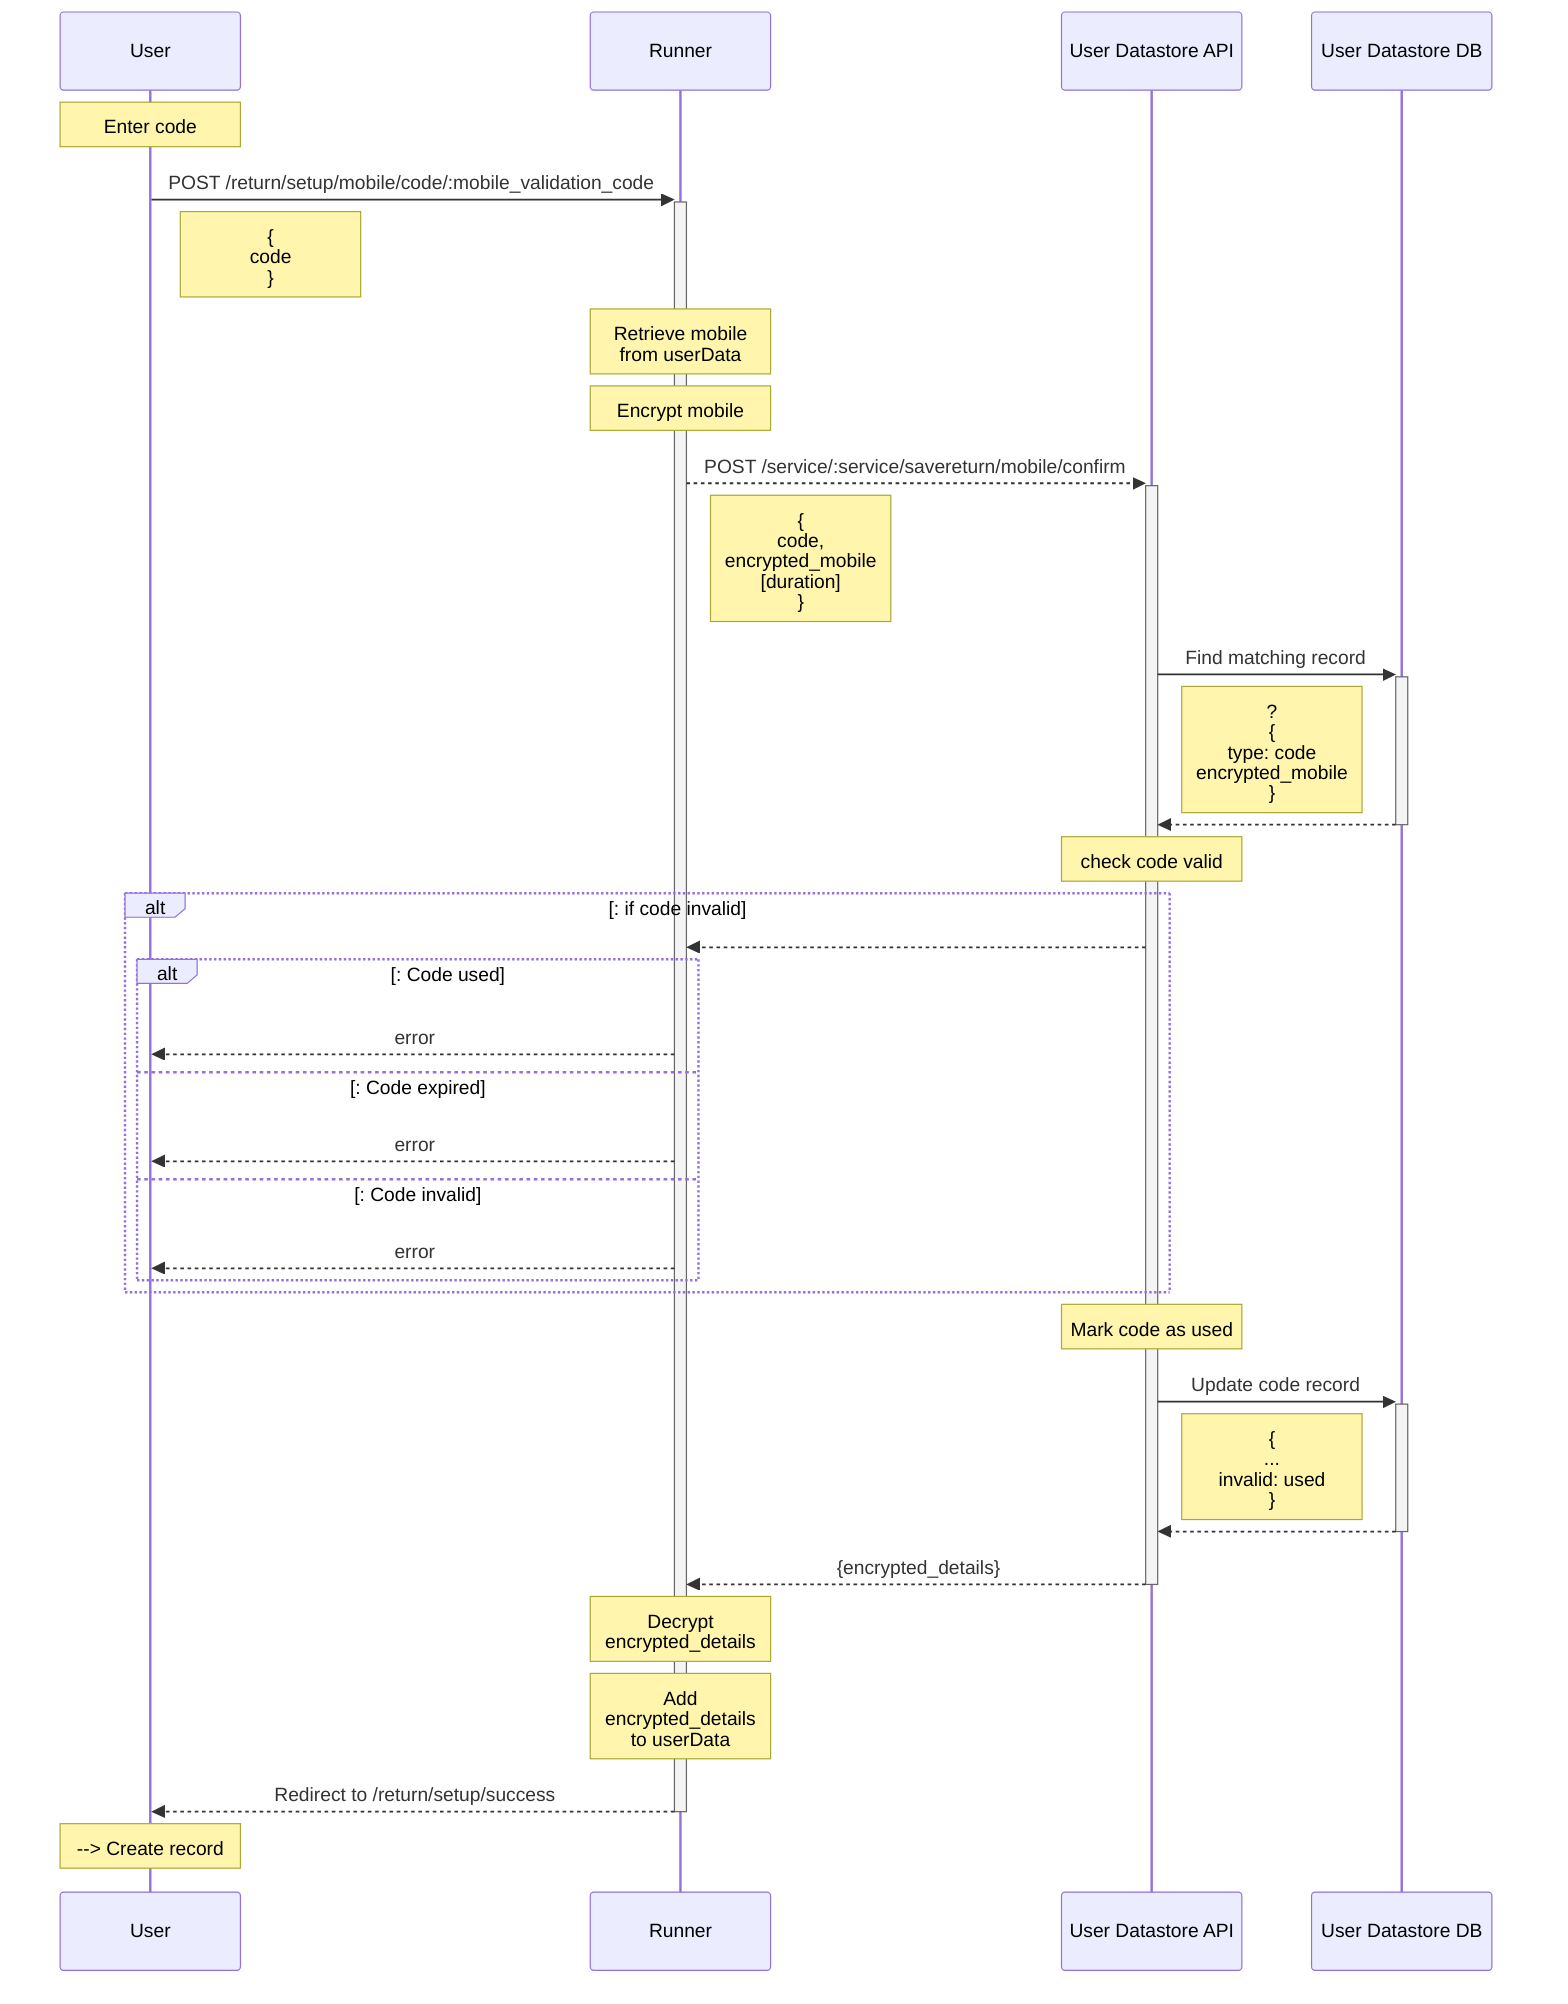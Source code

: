 sequenceDiagram

participant U as User

participant R as Runner

participant DS as User Datastore API

participant DB as User Datastore DB

Note over U: Enter code

U->>+R: POST /return/setup/mobile/code/:mobile_validation_code

Note right of U: {<br>code<br>}

Note over R: Retrieve mobile<br>from userData

Note over R: Encrypt mobile

R-->>+DS: POST /service/:service/savereturn/mobile/confirm

Note right of R: {<br>code,<br>encrypted_mobile<br>[duration]<br>}

DS->>+DB: Find matching record

Note right of DS: ? <br>{<br>type: code<br>encrypted_mobile<br>}

DB-->>-DS:  

Note over DS: check code valid

alt: if code invalid

  DS-->>R:  

  alt: Code used

    R-->>U: error

  else: Code expired

    R-->>U: error

  else: Code invalid

    R-->>U: error

  end

end

  Note over DS: Mark code as used

  DS->>+DB: Update code record 

  Note right of DS: {<br>...<br>invalid: used<br>}

  DB-->>-DS: 

DS-->>-R:   {encrypted_details}

Note over R: Decrypt <br>encrypted_details

Note over R: Add <br>encrypted_details<br>to userData

R-->>-U: Redirect to /return/setup/success

Note over U: --> Create record